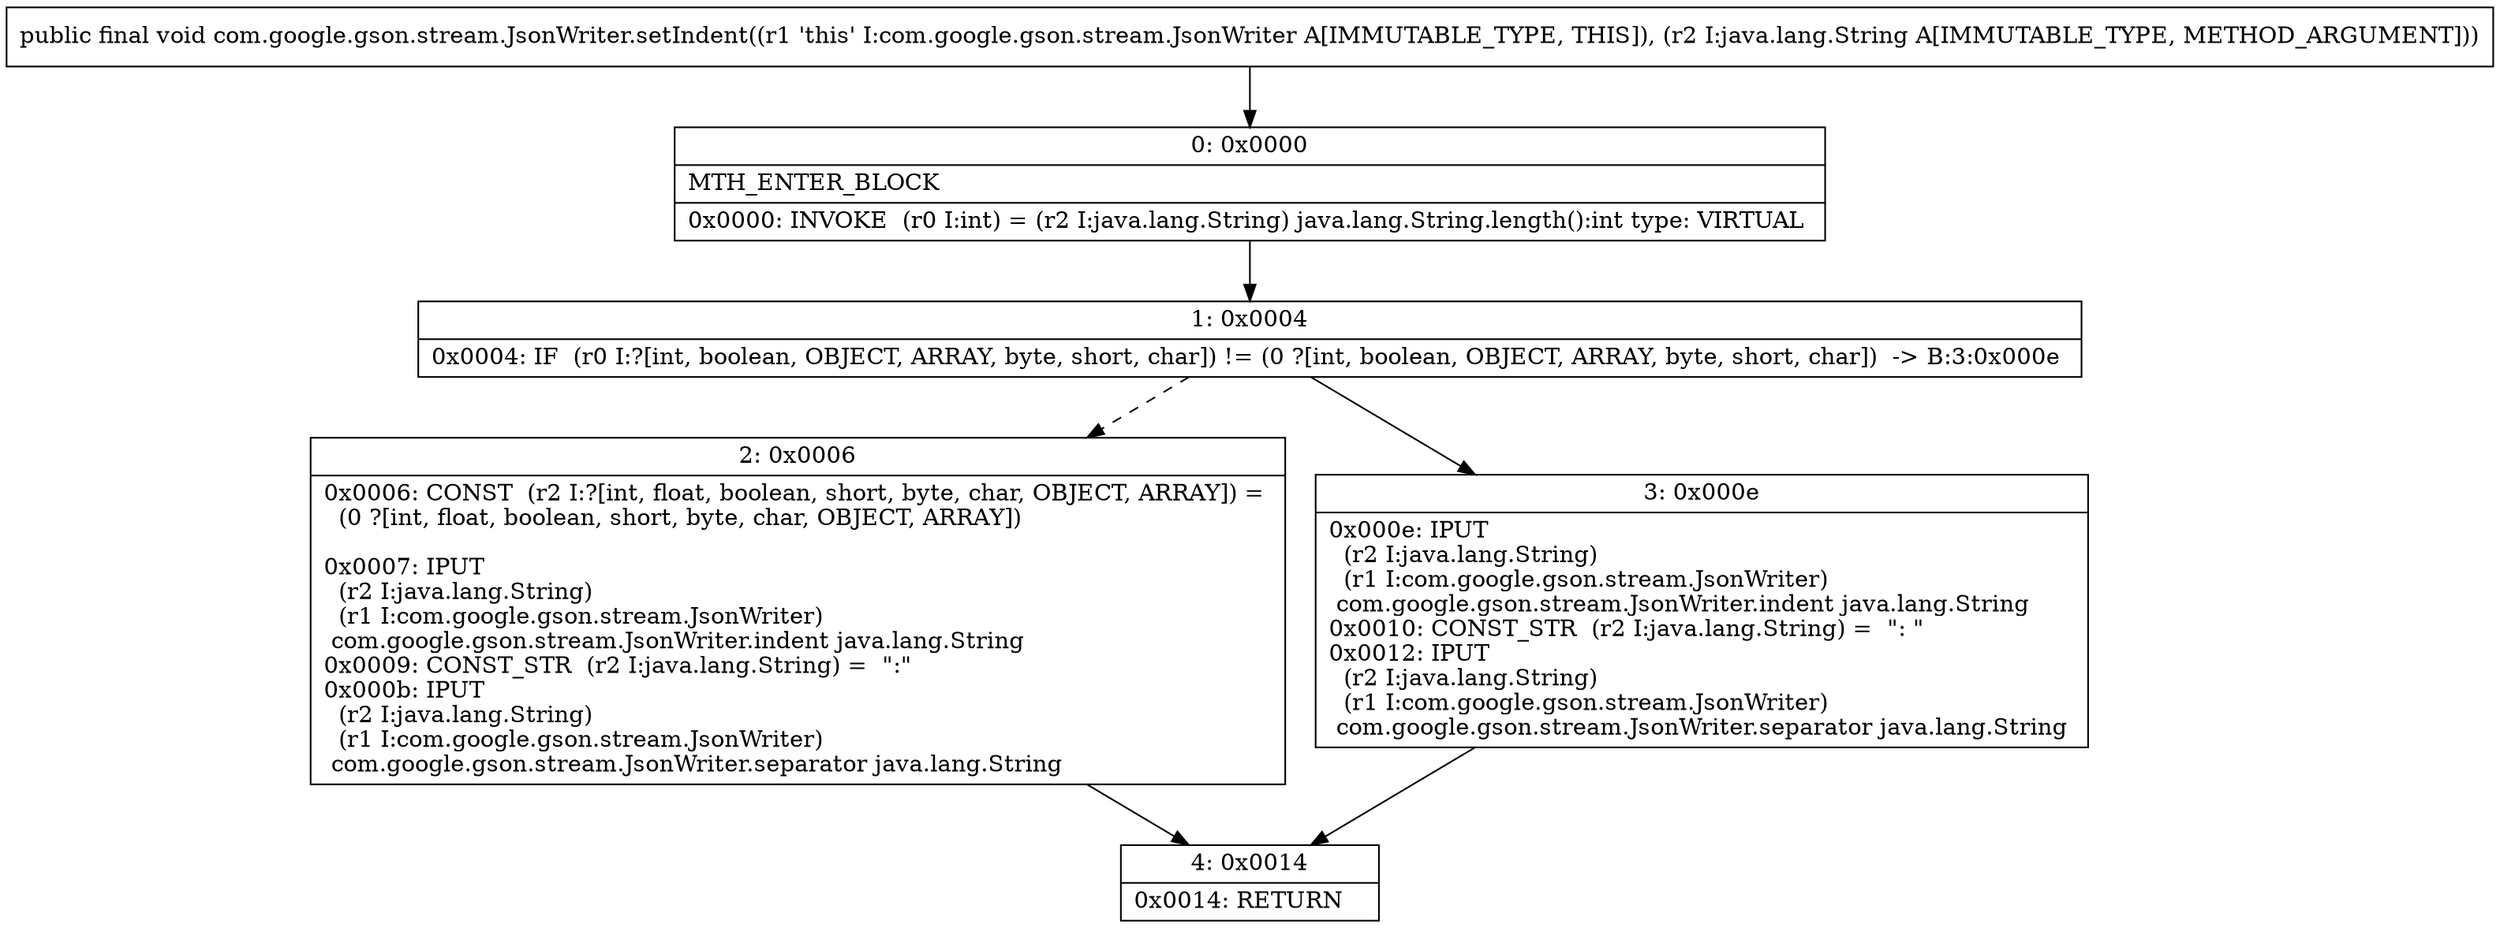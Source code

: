 digraph "CFG forcom.google.gson.stream.JsonWriter.setIndent(Ljava\/lang\/String;)V" {
Node_0 [shape=record,label="{0\:\ 0x0000|MTH_ENTER_BLOCK\l|0x0000: INVOKE  (r0 I:int) = (r2 I:java.lang.String) java.lang.String.length():int type: VIRTUAL \l}"];
Node_1 [shape=record,label="{1\:\ 0x0004|0x0004: IF  (r0 I:?[int, boolean, OBJECT, ARRAY, byte, short, char]) != (0 ?[int, boolean, OBJECT, ARRAY, byte, short, char])  \-\> B:3:0x000e \l}"];
Node_2 [shape=record,label="{2\:\ 0x0006|0x0006: CONST  (r2 I:?[int, float, boolean, short, byte, char, OBJECT, ARRAY]) = \l  (0 ?[int, float, boolean, short, byte, char, OBJECT, ARRAY])\l \l0x0007: IPUT  \l  (r2 I:java.lang.String)\l  (r1 I:com.google.gson.stream.JsonWriter)\l com.google.gson.stream.JsonWriter.indent java.lang.String \l0x0009: CONST_STR  (r2 I:java.lang.String) =  \":\" \l0x000b: IPUT  \l  (r2 I:java.lang.String)\l  (r1 I:com.google.gson.stream.JsonWriter)\l com.google.gson.stream.JsonWriter.separator java.lang.String \l}"];
Node_3 [shape=record,label="{3\:\ 0x000e|0x000e: IPUT  \l  (r2 I:java.lang.String)\l  (r1 I:com.google.gson.stream.JsonWriter)\l com.google.gson.stream.JsonWriter.indent java.lang.String \l0x0010: CONST_STR  (r2 I:java.lang.String) =  \": \" \l0x0012: IPUT  \l  (r2 I:java.lang.String)\l  (r1 I:com.google.gson.stream.JsonWriter)\l com.google.gson.stream.JsonWriter.separator java.lang.String \l}"];
Node_4 [shape=record,label="{4\:\ 0x0014|0x0014: RETURN   \l}"];
MethodNode[shape=record,label="{public final void com.google.gson.stream.JsonWriter.setIndent((r1 'this' I:com.google.gson.stream.JsonWriter A[IMMUTABLE_TYPE, THIS]), (r2 I:java.lang.String A[IMMUTABLE_TYPE, METHOD_ARGUMENT])) }"];
MethodNode -> Node_0;
Node_0 -> Node_1;
Node_1 -> Node_2[style=dashed];
Node_1 -> Node_3;
Node_2 -> Node_4;
Node_3 -> Node_4;
}

